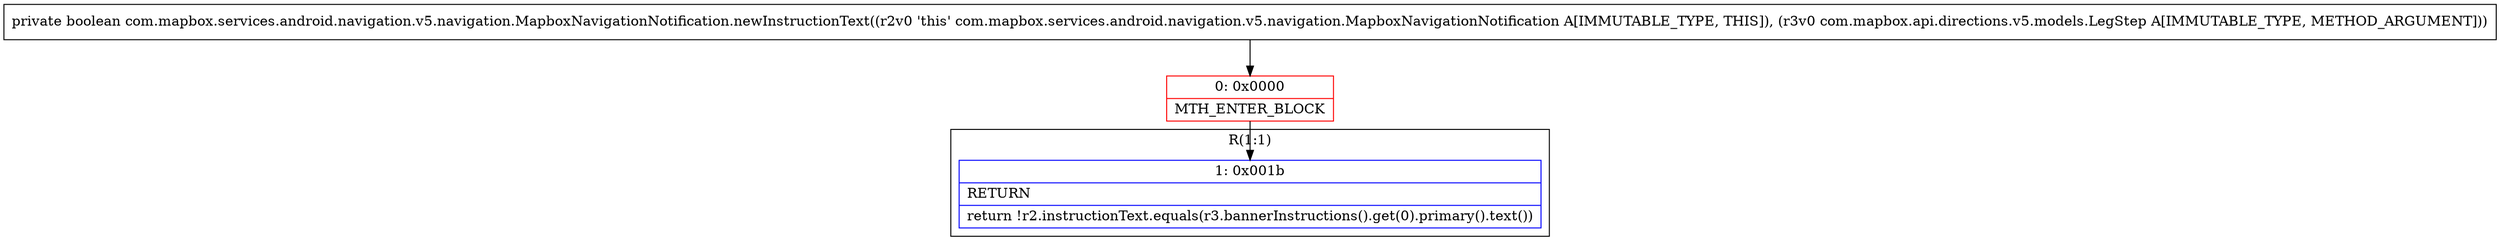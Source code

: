 digraph "CFG forcom.mapbox.services.android.navigation.v5.navigation.MapboxNavigationNotification.newInstructionText(Lcom\/mapbox\/api\/directions\/v5\/models\/LegStep;)Z" {
subgraph cluster_Region_916152639 {
label = "R(1:1)";
node [shape=record,color=blue];
Node_1 [shape=record,label="{1\:\ 0x001b|RETURN\l|return !r2.instructionText.equals(r3.bannerInstructions().get(0).primary().text())\l}"];
}
Node_0 [shape=record,color=red,label="{0\:\ 0x0000|MTH_ENTER_BLOCK\l}"];
MethodNode[shape=record,label="{private boolean com.mapbox.services.android.navigation.v5.navigation.MapboxNavigationNotification.newInstructionText((r2v0 'this' com.mapbox.services.android.navigation.v5.navigation.MapboxNavigationNotification A[IMMUTABLE_TYPE, THIS]), (r3v0 com.mapbox.api.directions.v5.models.LegStep A[IMMUTABLE_TYPE, METHOD_ARGUMENT])) }"];
MethodNode -> Node_0;
Node_0 -> Node_1;
}

